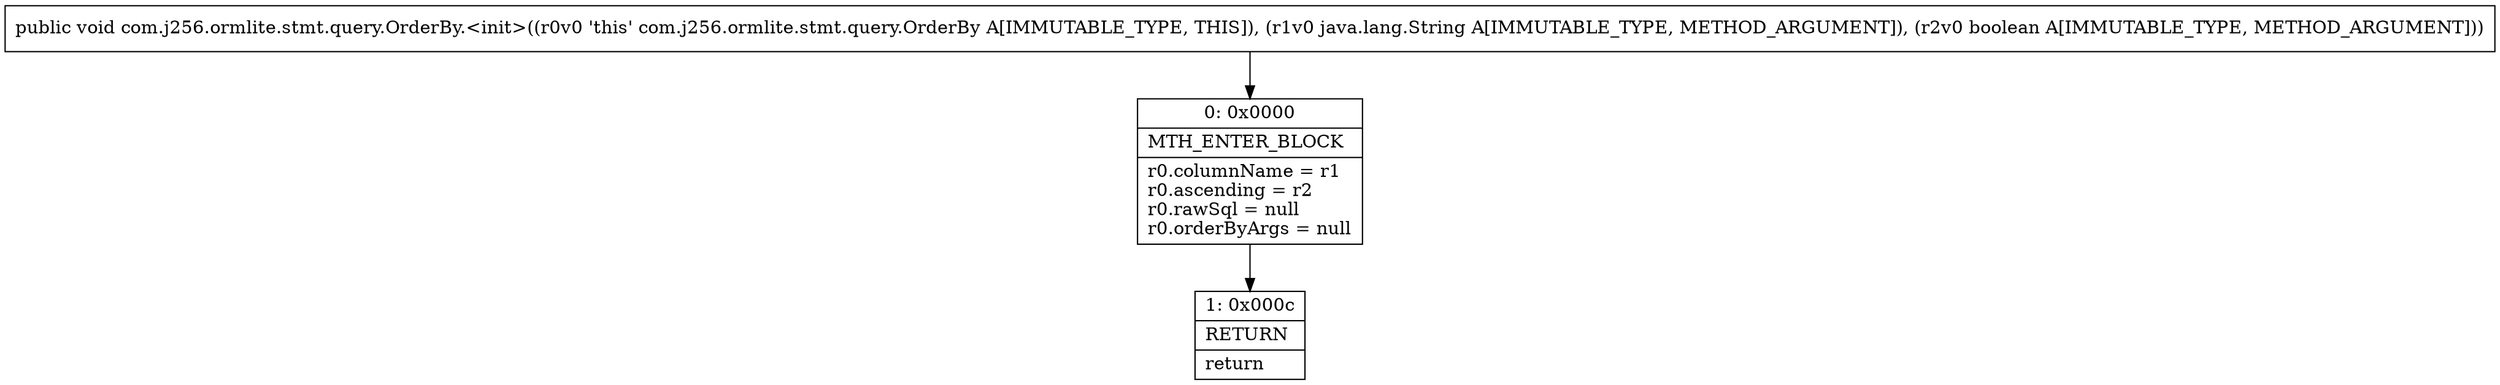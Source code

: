 digraph "CFG forcom.j256.ormlite.stmt.query.OrderBy.\<init\>(Ljava\/lang\/String;Z)V" {
Node_0 [shape=record,label="{0\:\ 0x0000|MTH_ENTER_BLOCK\l|r0.columnName = r1\lr0.ascending = r2\lr0.rawSql = null\lr0.orderByArgs = null\l}"];
Node_1 [shape=record,label="{1\:\ 0x000c|RETURN\l|return\l}"];
MethodNode[shape=record,label="{public void com.j256.ormlite.stmt.query.OrderBy.\<init\>((r0v0 'this' com.j256.ormlite.stmt.query.OrderBy A[IMMUTABLE_TYPE, THIS]), (r1v0 java.lang.String A[IMMUTABLE_TYPE, METHOD_ARGUMENT]), (r2v0 boolean A[IMMUTABLE_TYPE, METHOD_ARGUMENT])) }"];
MethodNode -> Node_0;
Node_0 -> Node_1;
}

